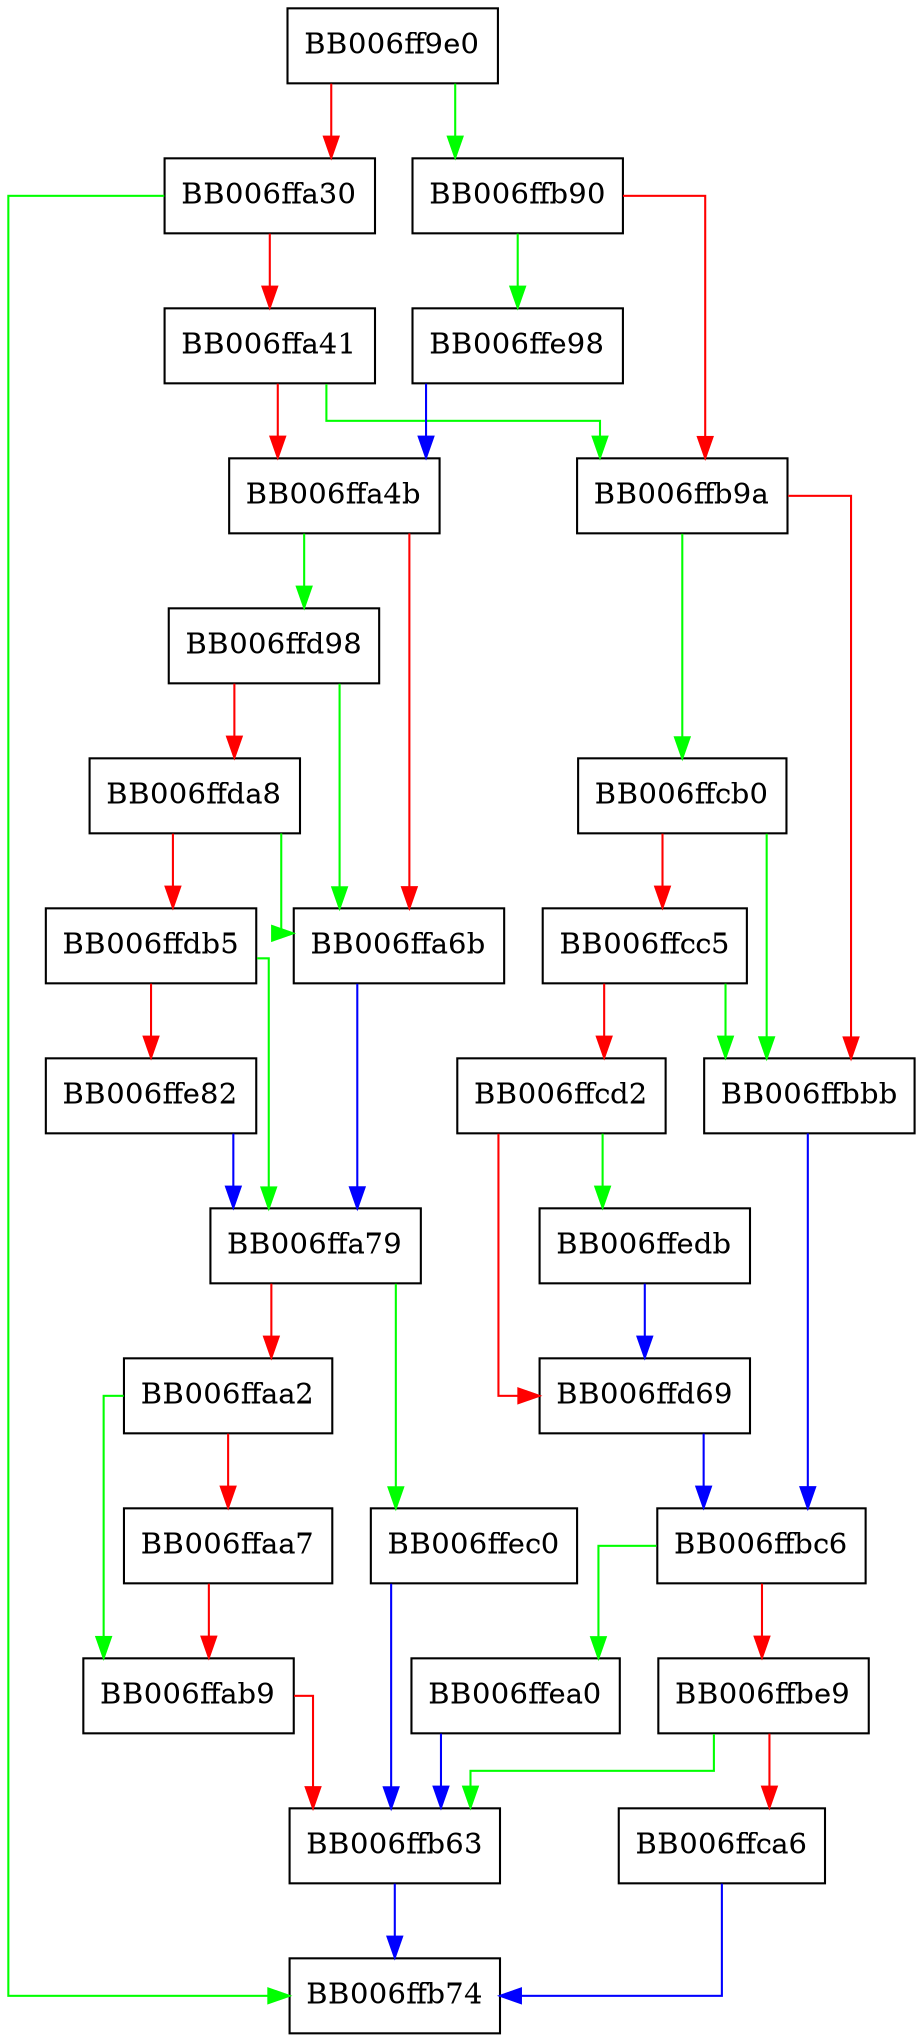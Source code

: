 digraph cipher_hw_rc4_hmac_md5_cipher {
  node [shape="box"];
  graph [splines=ortho];
  BB006ff9e0 -> BB006ffb90 [color="green"];
  BB006ff9e0 -> BB006ffa30 [color="red"];
  BB006ffa30 -> BB006ffb74 [color="green"];
  BB006ffa30 -> BB006ffa41 [color="red"];
  BB006ffa41 -> BB006ffb9a [color="green"];
  BB006ffa41 -> BB006ffa4b [color="red"];
  BB006ffa4b -> BB006ffd98 [color="green"];
  BB006ffa4b -> BB006ffa6b [color="red"];
  BB006ffa6b -> BB006ffa79 [color="blue"];
  BB006ffa79 -> BB006ffec0 [color="green"];
  BB006ffa79 -> BB006ffaa2 [color="red"];
  BB006ffaa2 -> BB006ffab9 [color="green"];
  BB006ffaa2 -> BB006ffaa7 [color="red"];
  BB006ffaa7 -> BB006ffab9 [color="red"];
  BB006ffab9 -> BB006ffb63 [color="red"];
  BB006ffb63 -> BB006ffb74 [color="blue"];
  BB006ffb90 -> BB006ffe98 [color="green"];
  BB006ffb90 -> BB006ffb9a [color="red"];
  BB006ffb9a -> BB006ffcb0 [color="green"];
  BB006ffb9a -> BB006ffbbb [color="red"];
  BB006ffbbb -> BB006ffbc6 [color="blue"];
  BB006ffbc6 -> BB006ffea0 [color="green"];
  BB006ffbc6 -> BB006ffbe9 [color="red"];
  BB006ffbe9 -> BB006ffb63 [color="green"];
  BB006ffbe9 -> BB006ffca6 [color="red"];
  BB006ffca6 -> BB006ffb74 [color="blue"];
  BB006ffcb0 -> BB006ffbbb [color="green"];
  BB006ffcb0 -> BB006ffcc5 [color="red"];
  BB006ffcc5 -> BB006ffbbb [color="green"];
  BB006ffcc5 -> BB006ffcd2 [color="red"];
  BB006ffcd2 -> BB006ffedb [color="green"];
  BB006ffcd2 -> BB006ffd69 [color="red"];
  BB006ffd69 -> BB006ffbc6 [color="blue"];
  BB006ffd98 -> BB006ffa6b [color="green"];
  BB006ffd98 -> BB006ffda8 [color="red"];
  BB006ffda8 -> BB006ffa6b [color="green"];
  BB006ffda8 -> BB006ffdb5 [color="red"];
  BB006ffdb5 -> BB006ffa79 [color="green"];
  BB006ffdb5 -> BB006ffe82 [color="red"];
  BB006ffe82 -> BB006ffa79 [color="blue"];
  BB006ffe98 -> BB006ffa4b [color="blue"];
  BB006ffea0 -> BB006ffb63 [color="blue"];
  BB006ffec0 -> BB006ffb63 [color="blue"];
  BB006ffedb -> BB006ffd69 [color="blue"];
}